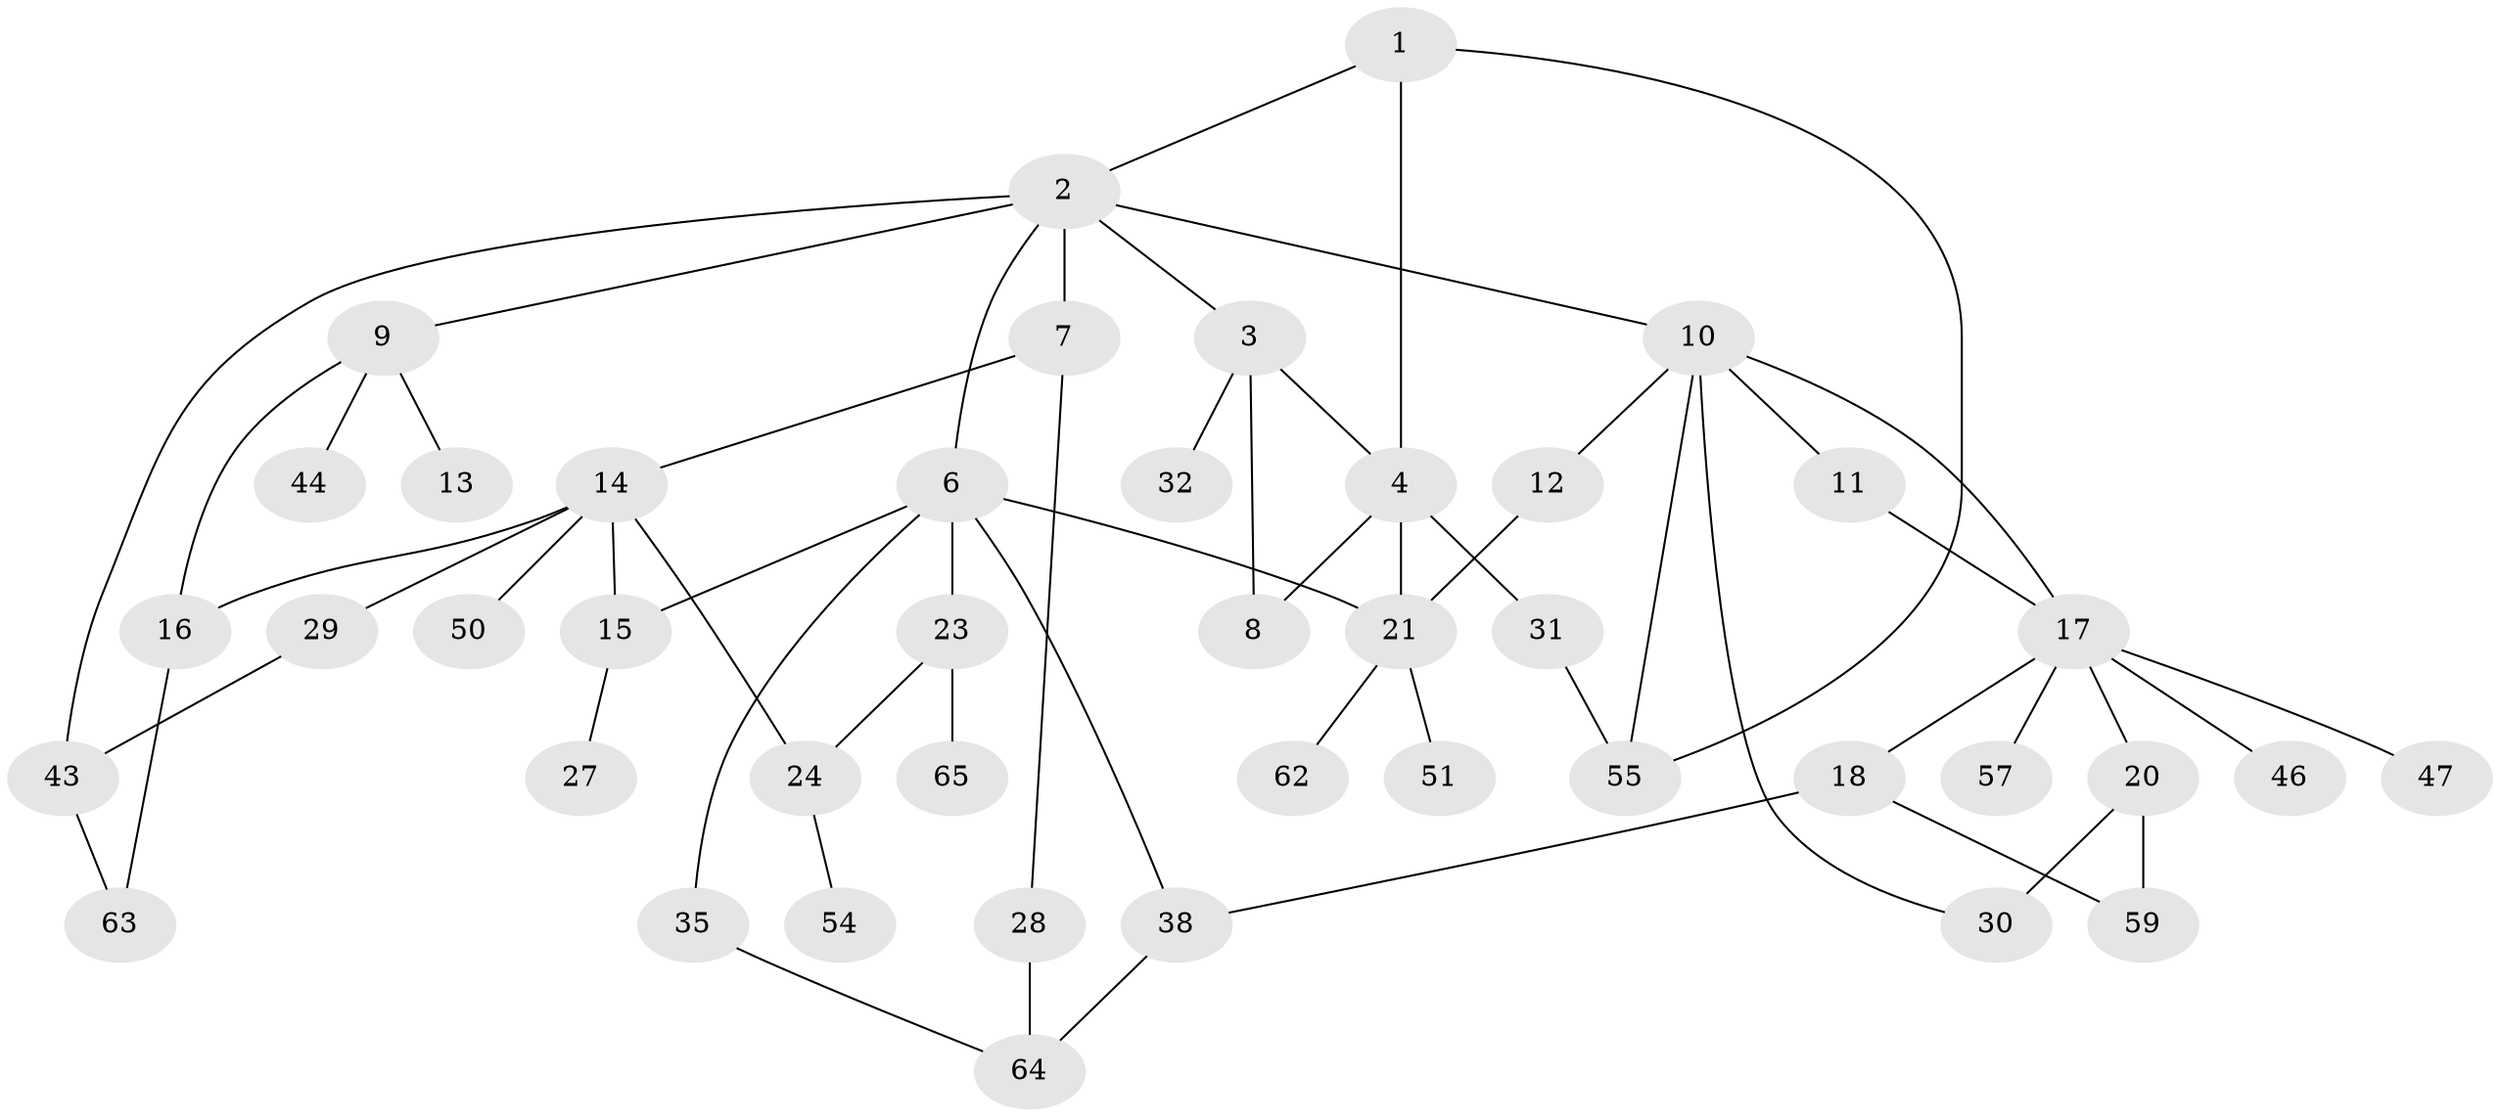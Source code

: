 // original degree distribution, {3: 0.16901408450704225, 7: 0.014084507042253521, 5: 0.028169014084507043, 2: 0.323943661971831, 6: 0.056338028169014086, 4: 0.11267605633802817, 1: 0.29577464788732394}
// Generated by graph-tools (version 1.1) at 2025/10/02/27/25 16:10:55]
// undirected, 43 vertices, 59 edges
graph export_dot {
graph [start="1"]
  node [color=gray90,style=filled];
  1;
  2 [super="+5"];
  3 [super="+37"];
  4 [super="+39"];
  6 [super="+52"];
  7 [super="+48"];
  8 [super="+53"];
  9 [super="+25"];
  10 [super="+36"];
  11;
  12 [super="+58"];
  13;
  14 [super="+66"];
  15 [super="+56"];
  16 [super="+26"];
  17 [super="+19"];
  18 [super="+60"];
  20 [super="+22"];
  21 [super="+34"];
  23 [super="+41"];
  24 [super="+33"];
  27;
  28 [super="+40"];
  29 [super="+42"];
  30;
  31;
  32;
  35 [super="+49"];
  38 [super="+68"];
  43 [super="+45"];
  44;
  46;
  47;
  50 [super="+70"];
  51;
  54;
  55 [super="+61"];
  57;
  59 [super="+69"];
  62;
  63 [super="+67"];
  64 [super="+71"];
  65;
  1 -- 2;
  1 -- 55;
  1 -- 4;
  2 -- 3;
  2 -- 7;
  2 -- 9;
  2 -- 10;
  2 -- 43;
  2 -- 6;
  3 -- 4;
  3 -- 32;
  3 -- 8;
  4 -- 8;
  4 -- 21;
  4 -- 31;
  6 -- 23;
  6 -- 35;
  6 -- 38;
  6 -- 21;
  6 -- 15;
  7 -- 14;
  7 -- 28;
  9 -- 13;
  9 -- 16;
  9 -- 44;
  10 -- 11;
  10 -- 12;
  10 -- 17;
  10 -- 30;
  10 -- 55;
  11 -- 17;
  12 -- 21;
  14 -- 15;
  14 -- 29;
  14 -- 50;
  14 -- 16;
  14 -- 24;
  15 -- 27;
  16 -- 63;
  17 -- 18;
  17 -- 46;
  17 -- 47;
  17 -- 20;
  17 -- 57;
  18 -- 59;
  18 -- 38;
  20 -- 30 [weight=2];
  20 -- 59;
  21 -- 51;
  21 -- 62;
  23 -- 24;
  23 -- 65;
  24 -- 54;
  28 -- 64;
  29 -- 43;
  31 -- 55;
  35 -- 64;
  38 -- 64;
  43 -- 63;
}
